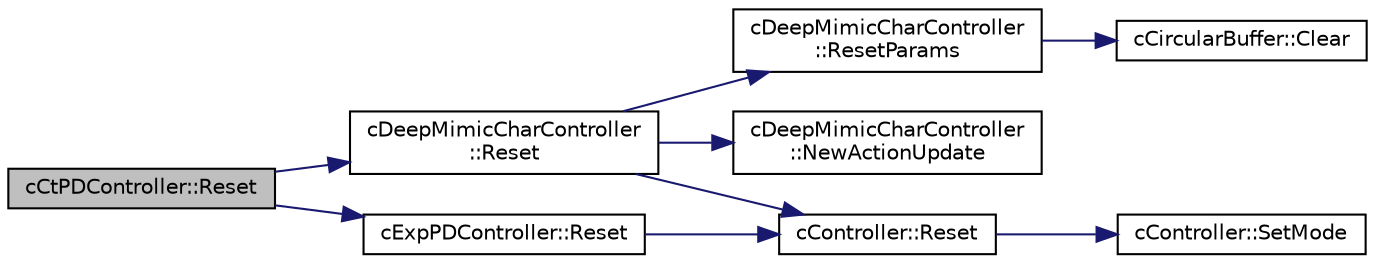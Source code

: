 digraph "cCtPDController::Reset"
{
 // LATEX_PDF_SIZE
  edge [fontname="Helvetica",fontsize="10",labelfontname="Helvetica",labelfontsize="10"];
  node [fontname="Helvetica",fontsize="10",shape=record];
  rankdir="LR";
  Node1 [label="cCtPDController::Reset",height=0.2,width=0.4,color="black", fillcolor="grey75", style="filled", fontcolor="black",tooltip=" "];
  Node1 -> Node2 [color="midnightblue",fontsize="10",style="solid",fontname="Helvetica"];
  Node2 [label="cDeepMimicCharController\l::Reset",height=0.2,width=0.4,color="black", fillcolor="white", style="filled",URL="$classc_deep_mimic_char_controller.html#a81e3eab5909f58a8ea392fad2eb5f585",tooltip=" "];
  Node2 -> Node3 [color="midnightblue",fontsize="10",style="solid",fontname="Helvetica"];
  Node3 [label="cDeepMimicCharController\l::NewActionUpdate",height=0.2,width=0.4,color="black", fillcolor="white", style="filled",URL="$classc_deep_mimic_char_controller.html#aea6c83b14fbbeed514c68eda12ec3b4e",tooltip=" "];
  Node2 -> Node4 [color="midnightblue",fontsize="10",style="solid",fontname="Helvetica"];
  Node4 [label="cController::Reset",height=0.2,width=0.4,color="black", fillcolor="white", style="filled",URL="$classc_controller.html#a30c388a7d7d6371f9ba4717df5332b09",tooltip=" "];
  Node4 -> Node5 [color="midnightblue",fontsize="10",style="solid",fontname="Helvetica"];
  Node5 [label="cController::SetMode",height=0.2,width=0.4,color="black", fillcolor="white", style="filled",URL="$classc_controller.html#ae445bc4c07ce9892f308dd733aec3e42",tooltip=" "];
  Node2 -> Node6 [color="midnightblue",fontsize="10",style="solid",fontname="Helvetica"];
  Node6 [label="cDeepMimicCharController\l::ResetParams",height=0.2,width=0.4,color="black", fillcolor="white", style="filled",URL="$classc_deep_mimic_char_controller.html#aa1ab1b81b5aeb1daab8e81b44aca31de",tooltip=" "];
  Node6 -> Node7 [color="midnightblue",fontsize="10",style="solid",fontname="Helvetica"];
  Node7 [label="cCircularBuffer::Clear",height=0.2,width=0.4,color="black", fillcolor="white", style="filled",URL="$classc_circular_buffer.html#a66f9a06269a7150129ccd824882df4f6",tooltip=" "];
  Node1 -> Node8 [color="midnightblue",fontsize="10",style="solid",fontname="Helvetica"];
  Node8 [label="cExpPDController::Reset",height=0.2,width=0.4,color="black", fillcolor="white", style="filled",URL="$classc_exp_p_d_controller.html#a3538dd685f8eebfbfb7788854a8c4835",tooltip=" "];
  Node8 -> Node4 [color="midnightblue",fontsize="10",style="solid",fontname="Helvetica"];
}

